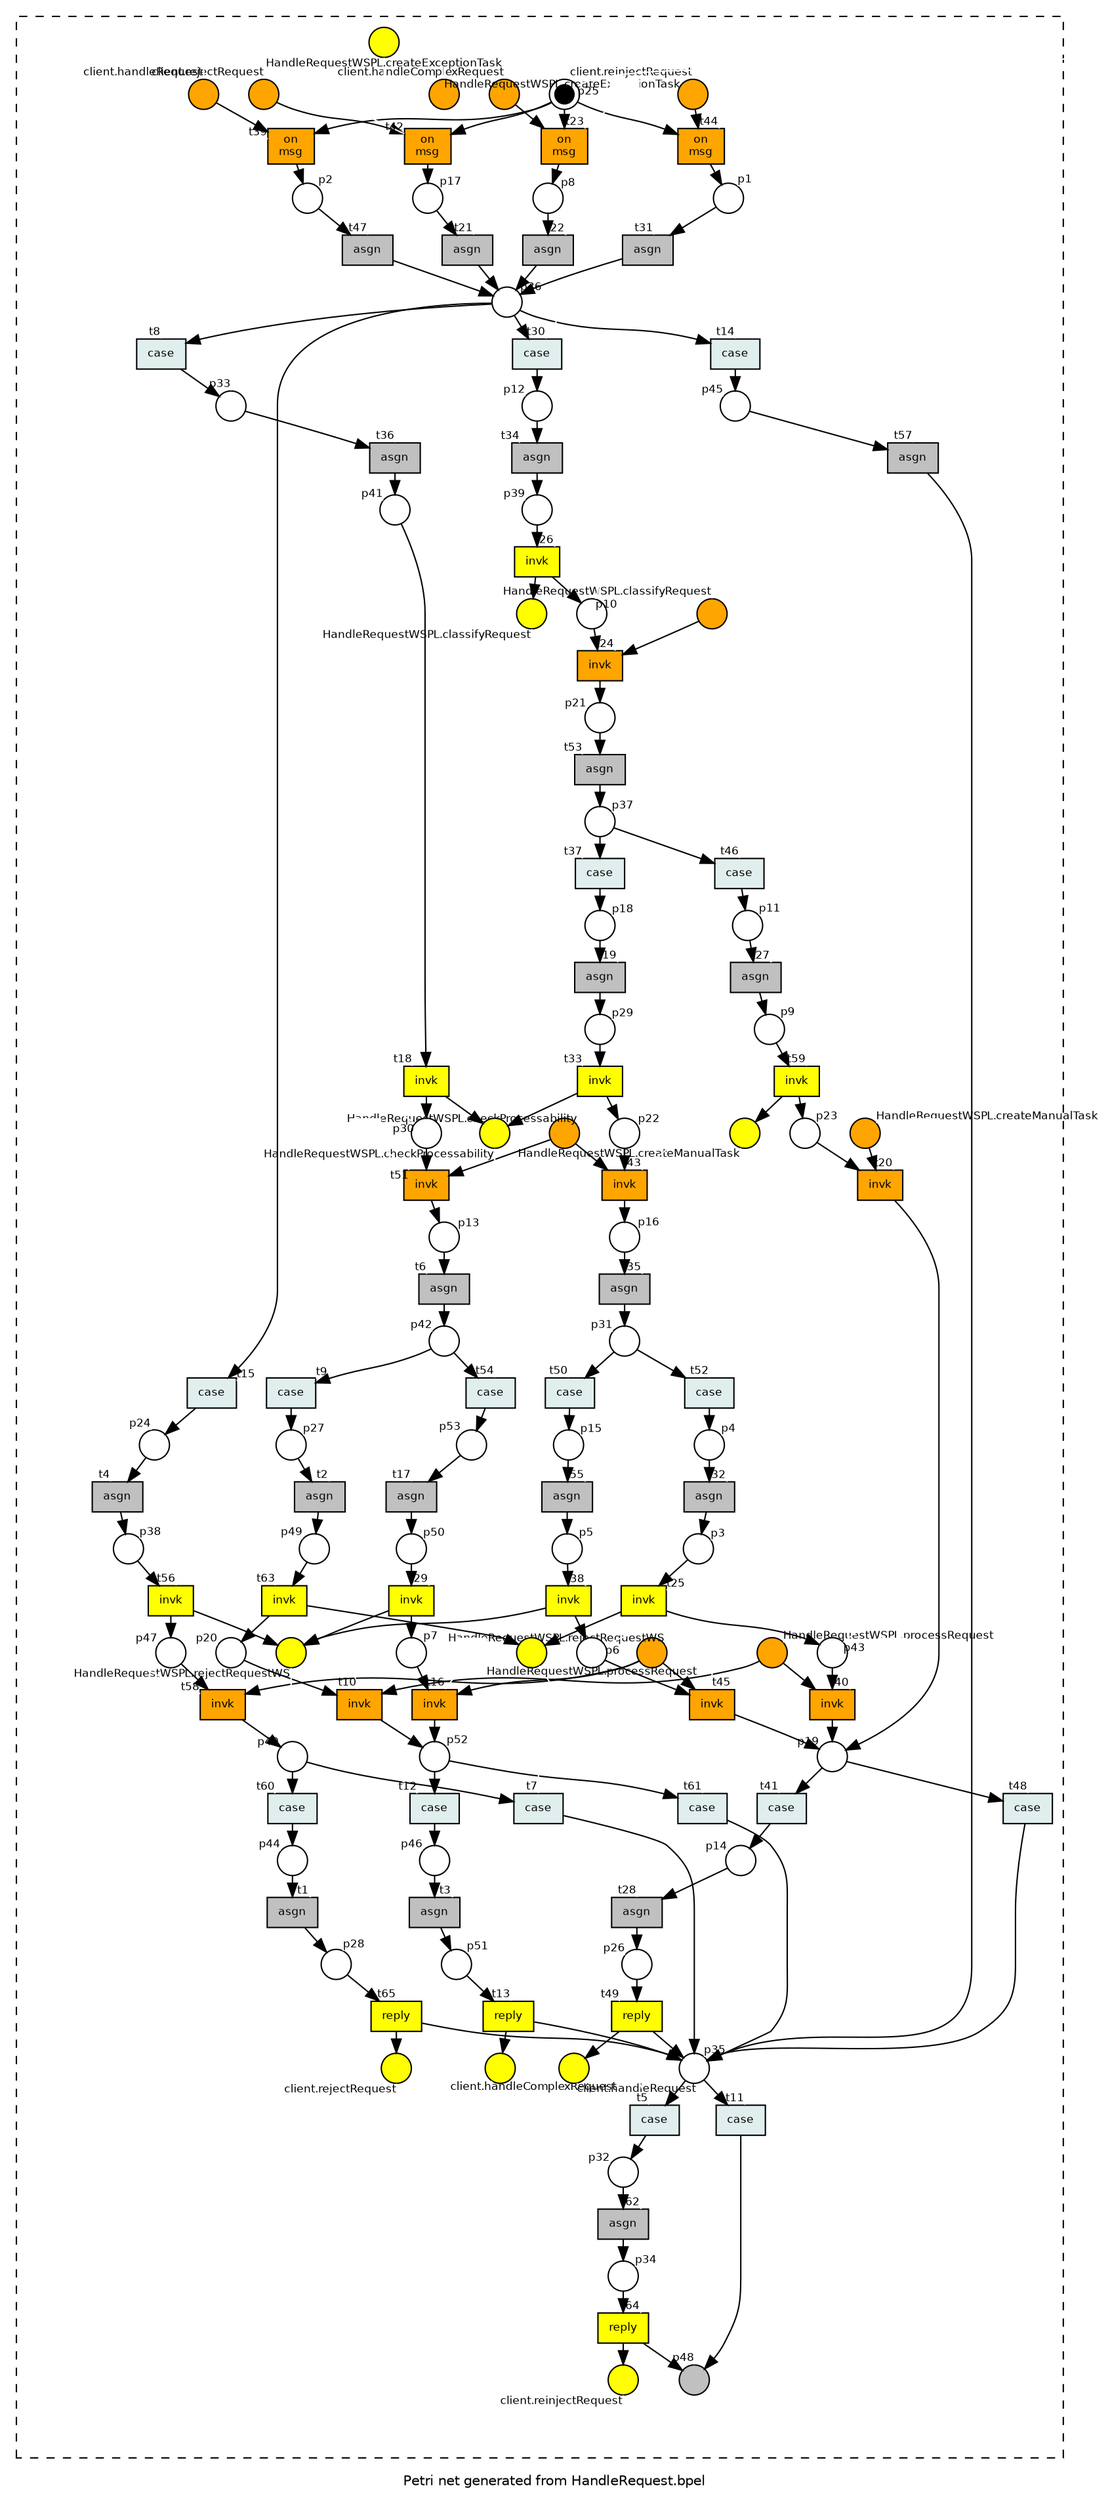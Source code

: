digraph N {
 graph [fontname="Helvetica" nodesep=0.3 ranksep="0.2 equally" fontsize=10 label="Petri net generated from HandleRequest.bpel"]
 node [fontname="Helvetica" fontsize=8  width=".3" height=".3" label="" style=filled fillcolor=white]
 edge [fontname="Helvetica" fontsize=8 color=white arrowhead=none weight="20.0"]


 // places
 node [shape=circle];
 p54  	[fillcolor=orange]
 p54_l	[shape=none];
 p54_l -> p54 [headlabel="HandleRequestWSPL.rejectRequestWS"]
 p55  	[fillcolor=orange]
 p55_l	[shape=none];
 p55_l -> p55 [headlabel="client.reinjectRequest"]
 p56  	[fillcolor=orange]
 p56_l	[shape=none];
 p56_l -> p56 [headlabel="HandleRequestWSPL.classifyRequest"]
 p57  	[fillcolor=orange]
 p57_l	[shape=none];
 p57_l -> p57 [headlabel="client.handleComplexRequest"]
 p58  	[fillcolor=orange]
 p58_l	[shape=none];
 p58_l -> p58 [headlabel="client.rejectRequest"]
 p59  	[fillcolor=orange]
 p59_l	[shape=none];
 p59_l -> p59 [headlabel="HandleRequestWSPL.createExceptionTask"]
 p60  	[fillcolor=orange]
 p60_l	[shape=none];
 p60_l -> p60 [headlabel="HandleRequestWSPL.createManualTask"]
 p61  	[fillcolor=orange]
 p61_l	[shape=none];
 p61_l -> p61 [headlabel="client.handleRequest"]
 p62  	[fillcolor=orange]
 p62_l	[shape=none];
 p62_l -> p62 [headlabel="HandleRequestWSPL.processRequest"]
 p1  	[]
 p1_l	[shape=none];
 p1_l -> p1 [headlabel="p1"]
 p2  	[]
 p2_l	[shape=none];
 p2_l -> p2 [headlabel="p2"]
 p3  	[]
 p3_l	[shape=none];
 p3_l -> p3 [headlabel="p3"]
 p4  	[]
 p4_l	[shape=none];
 p4_l -> p4 [headlabel="p4"]
 p5  	[]
 p5_l	[shape=none];
 p5_l -> p5 [headlabel="p5"]
 p6  	[]
 p6_l	[shape=none];
 p6_l -> p6 [headlabel="p6"]
 p7  	[]
 p7_l	[shape=none];
 p7_l -> p7 [headlabel="p7"]
 p8  	[]
 p8_l	[shape=none];
 p8_l -> p8 [headlabel="p8"]
 p9  	[]
 p9_l	[shape=none];
 p9_l -> p9 [headlabel="p9"]
 p10  	[]
 p10_l	[shape=none];
 p10_l -> p10 [headlabel="p10"]
 p11  	[]
 p11_l	[shape=none];
 p11_l -> p11 [headlabel="p11"]
 p12  	[]
 p12_l	[shape=none];
 p12_l -> p12 [headlabel="p12"]
 p13  	[]
 p13_l	[shape=none];
 p13_l -> p13 [headlabel="p13"]
 p14  	[]
 p14_l	[shape=none];
 p14_l -> p14 [headlabel="p14"]
 p15  	[]
 p15_l	[shape=none];
 p15_l -> p15 [headlabel="p15"]
 p16  	[]
 p16_l	[shape=none];
 p16_l -> p16 [headlabel="p16"]
 p17  	[]
 p17_l	[shape=none];
 p17_l -> p17 [headlabel="p17"]
 p18  	[]
 p18_l	[shape=none];
 p18_l -> p18 [headlabel="p18"]
 p19  	[]
 p19_l	[shape=none];
 p19_l -> p19 [headlabel="p19"]
 p20  	[]
 p20_l	[shape=none];
 p20_l -> p20 [headlabel="p20"]
 p21  	[]
 p21_l	[shape=none];
 p21_l -> p21 [headlabel="p21"]
 p22  	[]
 p22_l	[shape=none];
 p22_l -> p22 [headlabel="p22"]
 p23  	[]
 p23_l	[shape=none];
 p23_l -> p23 [headlabel="p23"]
 p24  	[]
 p24_l	[shape=none];
 p24_l -> p24 [headlabel="p24"]
 p25  	[fillcolor=black peripheries=2 height=".2" width=".2" ]
 p25_l	[shape=none];
 p25_l -> p25 [headlabel="p25"]
 p26  	[]
 p26_l	[shape=none];
 p26_l -> p26 [headlabel="p26"]
 p27  	[]
 p27_l	[shape=none];
 p27_l -> p27 [headlabel="p27"]
 p28  	[]
 p28_l	[shape=none];
 p28_l -> p28 [headlabel="p28"]
 p29  	[]
 p29_l	[shape=none];
 p29_l -> p29 [headlabel="p29"]
 p63  	[fillcolor=orange]
 p63_l	[shape=none];
 p63_l -> p63 [headlabel="HandleRequestWSPL.checkProcessability"]
 p30  	[]
 p30_l	[shape=none];
 p30_l -> p30 [headlabel="p30"]
 p31  	[]
 p31_l	[shape=none];
 p31_l -> p31 [headlabel="p31"]
 p32  	[]
 p32_l	[shape=none];
 p32_l -> p32 [headlabel="p32"]
 p33  	[]
 p33_l	[shape=none];
 p33_l -> p33 [headlabel="p33"]
 p34  	[]
 p34_l	[shape=none];
 p34_l -> p34 [headlabel="p34"]
 p35  	[]
 p35_l	[shape=none];
 p35_l -> p35 [headlabel="p35"]
 p36  	[]
 p36_l	[shape=none];
 p36_l -> p36 [headlabel="p36"]
 p37  	[]
 p37_l	[shape=none];
 p37_l -> p37 [headlabel="p37"]
 p38  	[]
 p38_l	[shape=none];
 p38_l -> p38 [headlabel="p38"]
 p39  	[]
 p39_l	[shape=none];
 p39_l -> p39 [headlabel="p39"]
 p40  	[]
 p40_l	[shape=none];
 p40_l -> p40 [headlabel="p40"]
 p41  	[]
 p41_l	[shape=none];
 p41_l -> p41 [headlabel="p41"]
 p42  	[]
 p42_l	[shape=none];
 p42_l -> p42 [headlabel="p42"]
 p43  	[]
 p43_l	[shape=none];
 p43_l -> p43 [headlabel="p43"]
 p44  	[]
 p44_l	[shape=none];
 p44_l -> p44 [headlabel="p44"]
 p45  	[]
 p45_l	[shape=none];
 p45_l -> p45 [headlabel="p45"]
 p46  	[]
 p46_l	[shape=none];
 p46_l -> p46 [headlabel="p46"]
 p64  	[fillcolor=yellow]
 p64_l	[shape=none];
 p64 -> p64_l [taillabel="HandleRequestWSPL.classifyRequest"]
 p65  	[fillcolor=yellow]
 p65_l	[shape=none];
 p65 -> p65_l [taillabel="client.rejectRequest"]
 p66  	[fillcolor=yellow]
 p66_l	[shape=none];
 p66 -> p66_l [taillabel="HandleRequestWSPL.createManualTask"]
 p67  	[fillcolor=yellow]
 p67_l	[shape=none];
 p67 -> p67_l [taillabel="HandleRequestWSPL.checkProcessability"]
 p68  	[fillcolor=yellow]
 p68_l	[shape=none];
 p68 -> p68_l [taillabel="HandleRequestWSPL.rejectRequestWS"]
 p69  	[fillcolor=yellow]
 p69_l	[shape=none];
 p69 -> p69_l [taillabel="client.reinjectRequest"]
 p70  	[fillcolor=yellow]
 p70_l	[shape=none];
 p70 -> p70_l [taillabel="HandleRequestWSPL.createExceptionTask"]
 p71  	[fillcolor=yellow]
 p71_l	[shape=none];
 p71 -> p71_l [taillabel="HandleRequestWSPL.processRequest"]
 p72  	[fillcolor=yellow]
 p72_l	[shape=none];
 p72 -> p72_l [taillabel="client.handleComplexRequest"]
 p73  	[fillcolor=yellow]
 p73_l	[shape=none];
 p73 -> p73_l [taillabel="client.handleRequest"]
 p47  	[]
 p47_l	[shape=none];
 p47_l -> p47 [headlabel="p47"]
 p48  	[fillcolor=gray]
 p48_l	[shape=none];
 p48_l -> p48 [headlabel="p48"]
 p49  	[]
 p49_l	[shape=none];
 p49_l -> p49 [headlabel="p49"]
 p50  	[]
 p50_l	[shape=none];
 p50_l -> p50 [headlabel="p50"]
 p51  	[]
 p51_l	[shape=none];
 p51_l -> p51 [headlabel="p51"]
 p52  	[]
 p52_l	[shape=none];
 p52_l -> p52 [headlabel="p52"]
 p53  	[]
 p53_l	[shape=none];
 p53_l -> p53 [headlabel="p53"]

 // transitions
 node [shape=box]
 t1  	[label="asgn" fillcolor=gray]
 t1_l	[shape=none];
 t1_l -> t1 [headlabel="t1"]
 t2  	[label="asgn" fillcolor=gray]
 t2_l	[shape=none];
 t2_l -> t2 [headlabel="t2"]
 t3  	[label="asgn" fillcolor=gray]
 t3_l	[shape=none];
 t3_l -> t3 [headlabel="t3"]
 t4  	[label="asgn" fillcolor=gray]
 t4_l	[shape=none];
 t4_l -> t4 [headlabel="t4"]
 t5  	[label="case" fillcolor=azure2]
 t5_l	[shape=none];
 t5_l -> t5 [headlabel="t5"]
 t6  	[label="asgn" fillcolor=gray]
 t6_l	[shape=none];
 t6_l -> t6 [headlabel="t6"]
 t7  	[label="case" fillcolor=azure2]
 t7_l	[shape=none];
 t7_l -> t7 [headlabel="t7"]
 t8  	[label="case" fillcolor=azure2]
 t8_l	[shape=none];
 t8_l -> t8 [headlabel="t8"]
 t9  	[label="case" fillcolor=azure2]
 t9_l	[shape=none];
 t9_l -> t9 [headlabel="t9"]
 t10  	[fillcolor=orange label="invk"]
 t10_l	[shape=none];
 t10_l -> t10 [headlabel="t10"]
 t11  	[label="case" fillcolor=azure2]
 t11_l	[shape=none];
 t11_l -> t11 [headlabel="t11"]
 t12  	[label="case" fillcolor=azure2]
 t12_l	[shape=none];
 t12_l -> t12 [headlabel="t12"]
 t13  	[fillcolor=yellow label="reply"]
 t13_l	[shape=none];
 t13_l -> t13 [headlabel="t13"]
 t14  	[label="case" fillcolor=azure2]
 t14_l	[shape=none];
 t14_l -> t14 [headlabel="t14"]
 t15  	[label="case" fillcolor=azure2]
 t15_l	[shape=none];
 t15_l -> t15 [headlabel="t15"]
 t16  	[fillcolor=orange label="invk"]
 t16_l	[shape=none];
 t16_l -> t16 [headlabel="t16"]
 t17  	[label="asgn" fillcolor=gray]
 t17_l	[shape=none];
 t17_l -> t17 [headlabel="t17"]
 t18  	[fillcolor=yellow label="invk"]
 t18_l	[shape=none];
 t18_l -> t18 [headlabel="t18"]
 t19  	[label="asgn" fillcolor=gray]
 t19_l	[shape=none];
 t19_l -> t19 [headlabel="t19"]
 t20  	[fillcolor=orange label="invk"]
 t20_l	[shape=none];
 t20_l -> t20 [headlabel="t20"]
 t21  	[label="asgn" fillcolor=gray]
 t21_l	[shape=none];
 t21_l -> t21 [headlabel="t21"]
 t22  	[label="asgn" fillcolor=gray]
 t22_l	[shape=none];
 t22_l -> t22 [headlabel="t22"]
 t23  	[fillcolor=orange label="on\nmsg"]
 t23_l	[shape=none];
 t23_l -> t23 [headlabel="t23"]
 t24  	[fillcolor=orange label="invk"]
 t24_l	[shape=none];
 t24_l -> t24 [headlabel="t24"]
 t25  	[fillcolor=yellow label="invk"]
 t25_l	[shape=none];
 t25_l -> t25 [headlabel="t25"]
 t26  	[fillcolor=yellow label="invk"]
 t26_l	[shape=none];
 t26_l -> t26 [headlabel="t26"]
 t27  	[label="asgn" fillcolor=gray]
 t27_l	[shape=none];
 t27_l -> t27 [headlabel="t27"]
 t28  	[label="asgn" fillcolor=gray]
 t28_l	[shape=none];
 t28_l -> t28 [headlabel="t28"]
 t29  	[fillcolor=yellow label="invk"]
 t29_l	[shape=none];
 t29_l -> t29 [headlabel="t29"]
 t30  	[label="case" fillcolor=azure2]
 t30_l	[shape=none];
 t30_l -> t30 [headlabel="t30"]
 t31  	[label="asgn" fillcolor=gray]
 t31_l	[shape=none];
 t31_l -> t31 [headlabel="t31"]
 t32  	[label="asgn" fillcolor=gray]
 t32_l	[shape=none];
 t32_l -> t32 [headlabel="t32"]
 t33  	[fillcolor=yellow label="invk"]
 t33_l	[shape=none];
 t33_l -> t33 [headlabel="t33"]
 t34  	[label="asgn" fillcolor=gray]
 t34_l	[shape=none];
 t34_l -> t34 [headlabel="t34"]
 t35  	[label="asgn" fillcolor=gray]
 t35_l	[shape=none];
 t35_l -> t35 [headlabel="t35"]
 t36  	[label="asgn" fillcolor=gray]
 t36_l	[shape=none];
 t36_l -> t36 [headlabel="t36"]
 t37  	[label="case" fillcolor=azure2]
 t37_l	[shape=none];
 t37_l -> t37 [headlabel="t37"]
 t38  	[fillcolor=yellow label="invk"]
 t38_l	[shape=none];
 t38_l -> t38 [headlabel="t38"]
 t39  	[fillcolor=orange label="on\nmsg"]
 t39_l	[shape=none];
 t39_l -> t39 [headlabel="t39"]
 t40  	[fillcolor=orange label="invk"]
 t40_l	[shape=none];
 t40_l -> t40 [headlabel="t40"]
 t41  	[label="case" fillcolor=azure2]
 t41_l	[shape=none];
 t41_l -> t41 [headlabel="t41"]
 t42  	[fillcolor=orange label="on\nmsg"]
 t42_l	[shape=none];
 t42_l -> t42 [headlabel="t42"]
 t43  	[fillcolor=orange label="invk"]
 t43_l	[shape=none];
 t43_l -> t43 [headlabel="t43"]
 t44  	[fillcolor=orange label="on\nmsg"]
 t44_l	[shape=none];
 t44_l -> t44 [headlabel="t44"]
 t45  	[fillcolor=orange label="invk"]
 t45_l	[shape=none];
 t45_l -> t45 [headlabel="t45"]
 t46  	[label="case" fillcolor=azure2]
 t46_l	[shape=none];
 t46_l -> t46 [headlabel="t46"]
 t47  	[label="asgn" fillcolor=gray]
 t47_l	[shape=none];
 t47_l -> t47 [headlabel="t47"]
 t48  	[label="case" fillcolor=azure2]
 t48_l	[shape=none];
 t48_l -> t48 [headlabel="t48"]
 t49  	[fillcolor=yellow label="reply"]
 t49_l	[shape=none];
 t49_l -> t49 [headlabel="t49"]
 t50  	[label="case" fillcolor=azure2]
 t50_l	[shape=none];
 t50_l -> t50 [headlabel="t50"]
 t51  	[fillcolor=orange label="invk"]
 t51_l	[shape=none];
 t51_l -> t51 [headlabel="t51"]
 t52  	[label="case" fillcolor=azure2]
 t52_l	[shape=none];
 t52_l -> t52 [headlabel="t52"]
 t53  	[label="asgn" fillcolor=gray]
 t53_l	[shape=none];
 t53_l -> t53 [headlabel="t53"]
 t54  	[label="case" fillcolor=azure2]
 t54_l	[shape=none];
 t54_l -> t54 [headlabel="t54"]
 t55  	[label="asgn" fillcolor=gray]
 t55_l	[shape=none];
 t55_l -> t55 [headlabel="t55"]
 t56  	[fillcolor=yellow label="invk"]
 t56_l	[shape=none];
 t56_l -> t56 [headlabel="t56"]
 t57  	[label="asgn" fillcolor=gray]
 t57_l	[shape=none];
 t57_l -> t57 [headlabel="t57"]
 t58  	[fillcolor=orange label="invk"]
 t58_l	[shape=none];
 t58_l -> t58 [headlabel="t58"]
 t59  	[fillcolor=yellow label="invk"]
 t59_l	[shape=none];
 t59_l -> t59 [headlabel="t59"]
 t60  	[label="case" fillcolor=azure2]
 t60_l	[shape=none];
 t60_l -> t60 [headlabel="t60"]
 t61  	[label="case" fillcolor=azure2]
 t61_l	[shape=none];
 t61_l -> t61 [headlabel="t61"]
 t62  	[label="asgn" fillcolor=gray]
 t62_l	[shape=none];
 t62_l -> t62 [headlabel="t62"]
 t63  	[fillcolor=yellow label="invk"]
 t63_l	[shape=none];
 t63_l -> t63 [headlabel="t63"]
 t64  	[fillcolor=yellow label="reply"]
 t64_l	[shape=none];
 t64_l -> t64 [headlabel="t64"]
 t65  	[fillcolor=yellow label="reply"]
 t65_l	[shape=none];
 t65_l -> t65 [headlabel="t65"]

 // cluster the inner of the net
 subgraph cluster1
 {
  t1 t1_l t2 t2_l t3 t3_l t4 t4_l t5 t5_l t6 t6_l t7 t7_l t8 t8_l t9 t9_l t10 t10_l t11 t11_l t12 t12_l t13 t13_l t14 t14_l t15 t15_l t16 t16_l t17 t17_l t18 t18_l t19 t19_l t20 t20_l t21 t21_l t22 t22_l t23 t23_l t24 t24_l t25 t25_l t26 t26_l t27 t27_l t28 t28_l t29 t29_l t30 t30_l t31 t31_l t32 t32_l t33 t33_l t34 t34_l t35 t35_l t36 t36_l t37 t37_l t38 t38_l t39 t39_l t40 t40_l t41 t41_l t42 t42_l t43 t43_l t44 t44_l t45 t45_l t46 t46_l t47 t47_l t48 t48_l t49 t49_l t50 t50_l t51 t51_l t52 t52_l t53 t53_l t54 t54_l t55 t55_l t56 t56_l t57 t57_l t58 t58_l t59 t59_l t60 t60_l t61 t61_l t62 t62_l t63 t63_l t64 t64_l t65 t65_l
  p54 p54_l p55 p55_l p56 p56_l p57 p57_l p58 p58_l p59 p59_l p60 p60_l p61 p61_l p62 p62_l p1 p1_l p2 p2_l p3 p3_l p4 p4_l p5 p5_l p6 p6_l p7 p7_l p8 p8_l p9 p9_l p10 p10_l p11 p11_l p12 p12_l p13 p13_l p14 p14_l p15 p15_l p16 p16_l p17 p17_l p18 p18_l p19 p19_l p20 p20_l p21 p21_l p22 p22_l p23 p23_l p24 p24_l p25 p26 p26_l p27 p27_l p28 p28_l p29 p29_l p63 p63_l p30 p30_l p31 p31_l p32 p32_l p33 p33_l p34 p34_l p35 p35_l p36 p36_l p37 p37_l p38 p38_l p39 p39_l p40 p40_l p41 p41_l p42 p42_l p43 p43_l p44 p44_l p45 p45_l p46 p46_l p64 p64_l p65 p65_l p66 p66_l p67 p67_l p68 p68_l p69 p69_l p70 p70_l p71 p71_l p72 p72_l p73 p73_l p47 p47_l p48 p48_l p49 p49_l p50 p50_l p51 p51_l p52 p52_l p53 p53_l
  label="" style=dashed
 }

 // arcs
 edge [fontname="Helvetica" fontsize=8 arrowhead=normal color=black]
 t31 -> p36	[weight=10000.0]
 t4 -> p38	[weight=10000.0]
 t64 -> p48	[weight=10000.0]
 p13 -> t6	[weight=10000.0]
 p54 -> t16	[]
 p50 -> t29	[weight=10000.0]
 t10 -> p52	[weight=10000.0]
 p49 -> t63	[weight=10000.0]
 t60 -> p44	[weight=10000.0]
 t57 -> p35	[weight=10000.0]
 p25 -> t23	[weight=10000.0]
 p28 -> t65	[weight=10000.0]
 t5 -> p32	[weight=10000.0]
 t62 -> p34	[weight=10000.0]
 p52 -> t12	[weight=10000.0]
 t9 -> p27	[weight=10000.0]
 t3 -> p51	[weight=10000.0]
 t36 -> p41	[weight=10000.0]
 p40 -> t7	[weight=10000.0]
 p46 -> t3	[weight=10000.0]
 t8 -> p33	[weight=10000.0]
 p52 -> t61	[weight=10000.0]
 p25 -> t44	[weight=10000.0]
 p25 -> t42	[weight=10000.0]
 p51 -> t13	[weight=10000.0]
 p62 -> t10	[]
 t61 -> p35	[weight=10000.0]
 t29 -> p68	[]
 p24 -> t4	[weight=10000.0]
 t11 -> p48	[weight=10000.0]
 t15 -> p24	[weight=10000.0]
 p27 -> t2	[weight=10000.0]
 t47 -> p36	[weight=10000.0]
 t1 -> p28	[weight=10000.0]
 t65 -> p65	[]
 p36 -> t8	[weight=10000.0]
 t64 -> p69	[]
 p35 -> t5	[weight=10000.0]
 t21 -> p36	[weight=10000.0]
 p33 -> t36	[weight=10000.0]
 p35 -> t11	[weight=10000.0]
 p36 -> t14	[weight=10000.0]
 t7 -> p35	[weight=10000.0]
 t16 -> p52	[weight=10000.0]
 t13 -> p35	[weight=10000.0]
 p40 -> t60	[weight=10000.0]
 t48 -> p35	[weight=10000.0]
 p42 -> t9	[weight=10000.0]
 p36 -> t15	[weight=10000.0]
 t65 -> p35	[weight=10000.0]
 p34 -> t64	[weight=10000.0]
 p44 -> t1	[weight=10000.0]
 t22 -> p36	[weight=10000.0]
 p36 -> t30	[weight=10000.0]
 t49 -> p35	[weight=10000.0]
 p32 -> t62	[weight=10000.0]
 t58 -> p40	[weight=10000.0]
 p29 -> t33	[weight=10000.0]
 t50 -> p15	[weight=10000.0]
 t32 -> p3	[weight=10000.0]
 t33 -> p67	[]
 p21 -> t53	[weight=10000.0]
 p23 -> t20	[weight=10000.0]
 p56 -> t24	[]
 t26 -> p64	[]
 t43 -> p16	[weight=10000.0]
 t46 -> p11	[weight=10000.0]
 p10 -> t24	[weight=10000.0]
 p60 -> t20	[]
 p63 -> t43	[]
 t38 -> p68	[]
 p3 -> t25	[weight=10000.0]
 p16 -> t35	[weight=10000.0]
 p43 -> t40	[weight=10000.0]
 p4 -> t32	[weight=10000.0]
 t25 -> p43	[weight=10000.0]
 t59 -> p23	[weight=10000.0]
 p39 -> t26	[weight=10000.0]
 t19 -> p29	[weight=10000.0]
 p62 -> t40	[]
 t24 -> p21	[weight=10000.0]
 p22 -> t43	[weight=10000.0]
 t25 -> p71	[]
 t26 -> p10	[weight=10000.0]
 t33 -> p22	[weight=10000.0]
 t59 -> p66	[]
 t34 -> p39	[weight=10000.0]
 p6 -> t45	[weight=10000.0]
 t39 -> p2	[weight=10000.0]
 p54 -> t45	[]
 t38 -> p6	[weight=10000.0]
 t52 -> p4	[weight=10000.0]
 t55 -> p5	[weight=10000.0]
 p31 -> t50	[weight=10000.0]
 p15 -> t55	[weight=10000.0]
 t37 -> p18	[weight=10000.0]
 t18 -> p30	[weight=10000.0]
 t44 -> p1	[weight=10000.0]
 p17 -> t21	[weight=10000.0]
 t42 -> p17	[weight=10000.0]
 t56 -> p47	[weight=10000.0]
 t18 -> p67	[]
 p30 -> t51	[weight=10000.0]
 p31 -> t52	[weight=10000.0]
 t23 -> p8	[weight=10000.0]
 p26 -> t49	[weight=10000.0]
 p58 -> t42	[]
 p61 -> t39	[]
 p19 -> t41	[weight=10000.0]
 p18 -> t19	[weight=10000.0]
 p11 -> t27	[weight=10000.0]
 p1 -> t31	[weight=10000.0]
 p2 -> t47	[weight=10000.0]
 t27 -> p9	[weight=10000.0]
 p5 -> t38	[weight=10000.0]
 t35 -> p31	[weight=10000.0]
 p57 -> t23	[]
 p9 -> t59	[weight=10000.0]
 p37 -> t46	[weight=10000.0]
 t63 -> p20	[weight=10000.0]
 p12 -> t34	[weight=10000.0]
 p54 -> t58	[]
 p55 -> t44	[]
 t30 -> p12	[weight=10000.0]
 p37 -> t37	[weight=10000.0]
 t40 -> p19	[weight=10000.0]
 p19 -> t48	[weight=10000.0]
 t29 -> p7	[weight=10000.0]
 p8 -> t22	[weight=10000.0]
 p25 -> t39	[weight=10000.0]
 t14 -> p45	[weight=10000.0]
 t56 -> p68	[]
 t54 -> p53	[weight=10000.0]
 p38 -> t56	[weight=10000.0]
 p41 -> t18	[weight=10000.0]
 p47 -> t58	[weight=10000.0]
 t13 -> p72	[]
 p7 -> t16	[weight=10000.0]
 t20 -> p19	[weight=10000.0]
 t63 -> p71	[]
 t12 -> p46	[weight=10000.0]
 p45 -> t57	[weight=10000.0]
 t45 -> p19	[weight=10000.0]
 p53 -> t17	[weight=10000.0]
 p14 -> t28	[weight=10000.0]
 p63 -> t51	[]
 t51 -> p13	[weight=10000.0]
 t53 -> p37	[weight=10000.0]
 t28 -> p26	[weight=10000.0]
 t41 -> p14	[weight=10000.0]
 t49 -> p73	[]
 t6 -> p42	[weight=10000.0]
 p42 -> t54	[weight=10000.0]
 p20 -> t10	[weight=10000.0]
 t17 -> p50	[weight=10000.0]
 t2 -> p49	[weight=10000.0]
}
